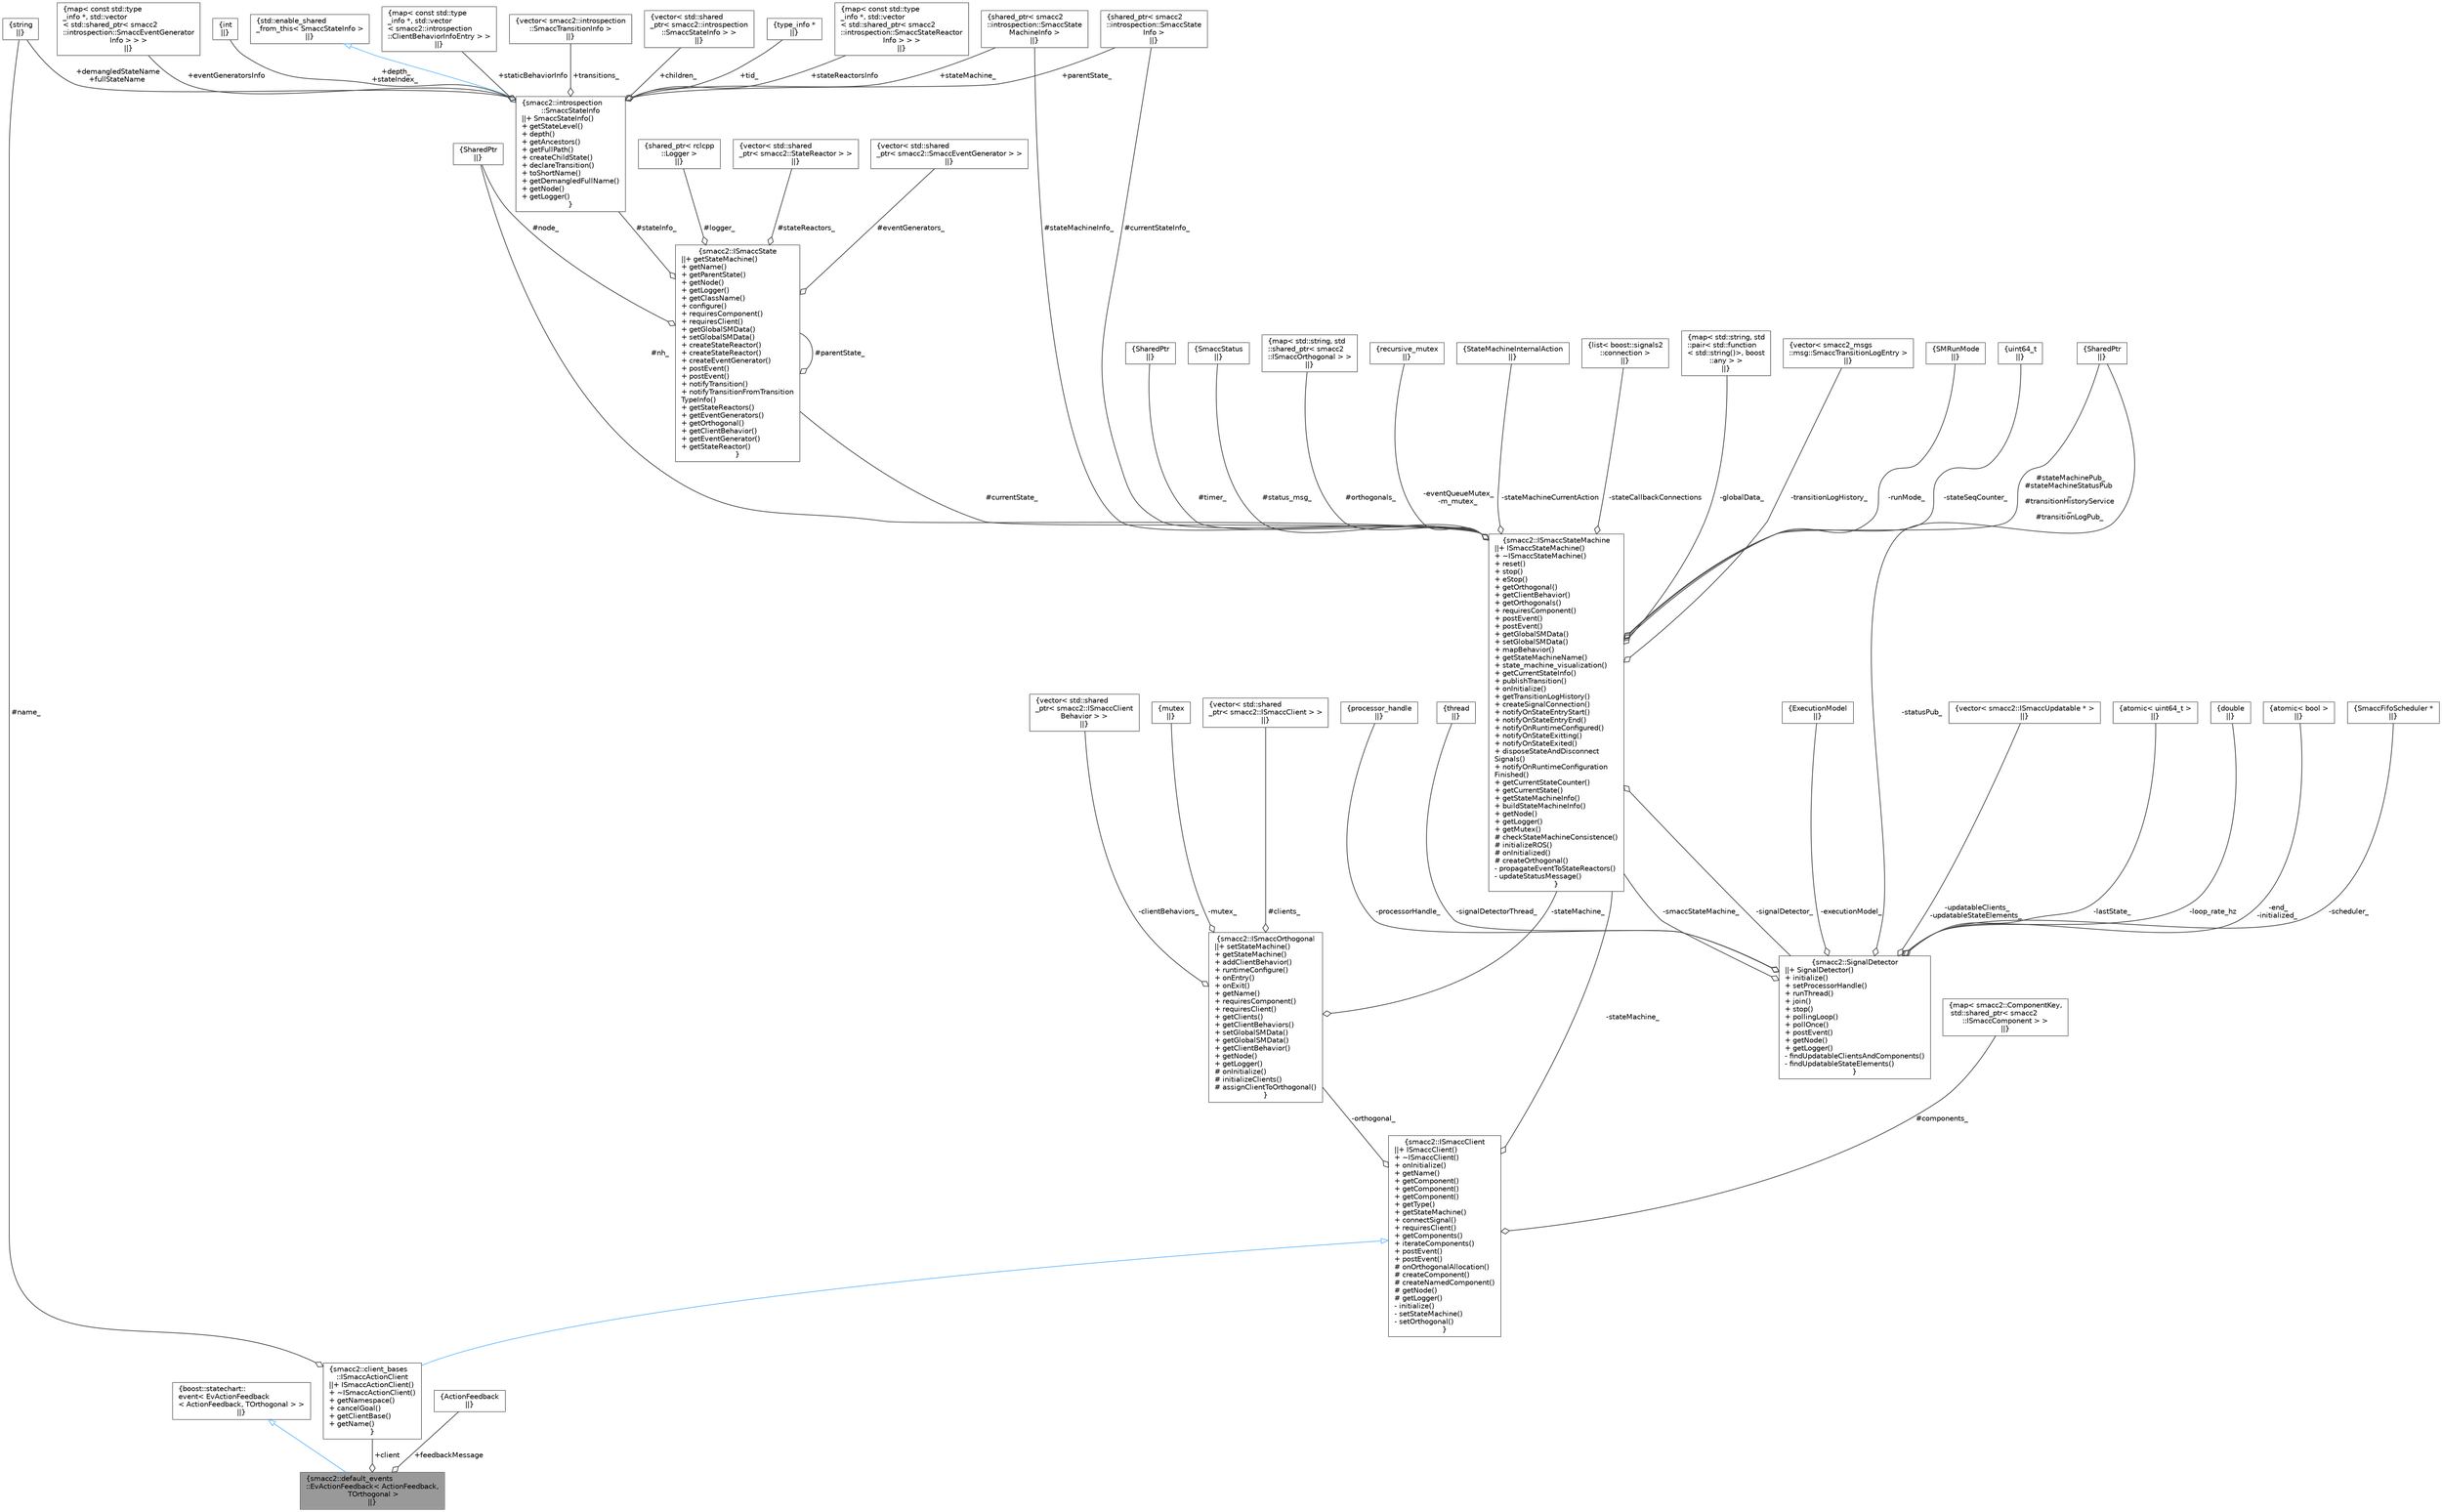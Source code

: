 digraph "smacc2::default_events::EvActionFeedback&lt; ActionFeedback, TOrthogonal &gt;"
{
 // LATEX_PDF_SIZE
  bgcolor="transparent";
  edge [fontname=Helvetica,fontsize=10,labelfontname=Helvetica,labelfontsize=10];
  node [fontname=Helvetica,fontsize=10,shape=box,height=0.2,width=0.4];
  Node1 [label="{smacc2::default_events\l::EvActionFeedback\< ActionFeedback,\l TOrthogonal \>\n||}",height=0.2,width=0.4,color="gray40", fillcolor="grey60", style="filled", fontcolor="black",tooltip=" "];
  Node2 -> Node1 [dir="back",color="steelblue1",style="solid",arrowtail="onormal"];
  Node2 [label="{boost::statechart::\levent\< EvActionFeedback\l\< ActionFeedback, TOrthogonal \> \>\n||}",height=0.2,width=0.4,color="gray40", fillcolor="white", style="filled",URL="$classboost_1_1statechart_1_1event.html",tooltip=" "];
  Node3 -> Node1 [color="grey25",style="solid",label=" +client" ,arrowhead="odiamond"];
  Node3 [label="{smacc2::client_bases\l::ISmaccActionClient\n||+ ISmaccActionClient()\l+ ~ISmaccActionClient()\l+ getNamespace()\l+ cancelGoal()\l+ getClientBase()\l+ getName()\l}",height=0.2,width=0.4,color="gray40", fillcolor="white", style="filled",URL="$classsmacc2_1_1client__bases_1_1ISmaccActionClient.html",tooltip=" "];
  Node4 -> Node3 [dir="back",color="steelblue1",style="solid",arrowtail="onormal"];
  Node4 [label="{smacc2::ISmaccClient\n||+ ISmaccClient()\l+ ~ISmaccClient()\l+ onInitialize()\l+ getName()\l+ getComponent()\l+ getComponent()\l+ getComponent()\l+ getType()\l+ getStateMachine()\l+ connectSignal()\l+ requiresClient()\l+ getComponents()\l+ iterateComponents()\l+ postEvent()\l+ postEvent()\l# onOrthogonalAllocation()\l# createComponent()\l# createNamedComponent()\l# getNode()\l# getLogger()\l- initialize()\l- setStateMachine()\l- setOrthogonal()\l}",height=0.2,width=0.4,color="gray40", fillcolor="white", style="filled",URL="$classsmacc2_1_1ISmaccClient.html",tooltip=" "];
  Node5 -> Node4 [color="grey25",style="solid",label=" #components_" ,arrowhead="odiamond"];
  Node5 [label="{map\< smacc2::ComponentKey,\l std::shared_ptr\< smacc2\l::ISmaccComponent \> \>\n||}",height=0.2,width=0.4,color="gray40", fillcolor="white", style="filled",tooltip=" "];
  Node6 -> Node4 [color="grey25",style="solid",label=" -stateMachine_" ,arrowhead="odiamond"];
  Node6 [label="{smacc2::ISmaccStateMachine\n||+ ISmaccStateMachine()\l+ ~ISmaccStateMachine()\l+ reset()\l+ stop()\l+ eStop()\l+ getOrthogonal()\l+ getClientBehavior()\l+ getOrthogonals()\l+ requiresComponent()\l+ postEvent()\l+ postEvent()\l+ getGlobalSMData()\l+ setGlobalSMData()\l+ mapBehavior()\l+ getStateMachineName()\l+ state_machine_visualization()\l+ getCurrentStateInfo()\l+ publishTransition()\l+ onInitialize()\l+ getTransitionLogHistory()\l+ createSignalConnection()\l+ notifyOnStateEntryStart()\l+ notifyOnStateEntryEnd()\l+ notifyOnRuntimeConfigured()\l+ notifyOnStateExitting()\l+ notifyOnStateExited()\l+ disposeStateAndDisconnect\lSignals()\l+ notifyOnRuntimeConfiguration\lFinished()\l+ getCurrentStateCounter()\l+ getCurrentState()\l+ getStateMachineInfo()\l+ buildStateMachineInfo()\l+ getNode()\l+ getLogger()\l+ getMutex()\l# checkStateMachineConsistence()\l# initializeROS()\l# onInitialized()\l# createOrthogonal()\l- propagateEventToStateReactors()\l- updateStatusMessage()\l}",height=0.2,width=0.4,color="gray40", fillcolor="white", style="filled",URL="$classsmacc2_1_1ISmaccStateMachine.html",tooltip=" "];
  Node7 -> Node6 [color="grey25",style="solid",label=" #nh_" ,arrowhead="odiamond"];
  Node7 [label="{SharedPtr\n||}",height=0.2,width=0.4,color="gray40", fillcolor="white", style="filled",tooltip=" "];
  Node8 -> Node6 [color="grey25",style="solid",label=" #timer_" ,arrowhead="odiamond"];
  Node8 [label="{SharedPtr\n||}",height=0.2,width=0.4,color="gray40", fillcolor="white", style="filled",tooltip=" "];
  Node9 -> Node6 [color="grey25",style="solid",label=" #stateMachinePub_\n#stateMachineStatusPub\l_\n#transitionHistoryService\l_\n#transitionLogPub_" ,arrowhead="odiamond"];
  Node9 [label="{SharedPtr\n||}",height=0.2,width=0.4,color="gray40", fillcolor="white", style="filled",tooltip=" "];
  Node10 -> Node6 [color="grey25",style="solid",label=" #currentState_" ,arrowhead="odiamond"];
  Node10 [label="{smacc2::ISmaccState\n||+ getStateMachine()\l+ getName()\l+ getParentState()\l+ getNode()\l+ getLogger()\l+ getClassName()\l+ configure()\l+ requiresComponent()\l+ requiresClient()\l+ getGlobalSMData()\l+ setGlobalSMData()\l+ createStateReactor()\l+ createStateReactor()\l+ createEventGenerator()\l+ postEvent()\l+ postEvent()\l+ notifyTransition()\l+ notifyTransitionFromTransition\lTypeInfo()\l+ getStateReactors()\l+ getEventGenerators()\l+ getOrthogonal()\l+ getClientBehavior()\l+ getEventGenerator()\l+ getStateReactor()\l}",height=0.2,width=0.4,color="gray40", fillcolor="white", style="filled",URL="$classsmacc2_1_1ISmaccState.html",tooltip=" "];
  Node7 -> Node10 [color="grey25",style="solid",label=" #node_" ,arrowhead="odiamond"];
  Node11 -> Node10 [color="grey25",style="solid",label=" #logger_" ,arrowhead="odiamond"];
  Node11 [label="{shared_ptr\< rclcpp\l::Logger \>\n||}",height=0.2,width=0.4,color="gray40", fillcolor="white", style="filled",tooltip=" "];
  Node12 -> Node10 [color="grey25",style="solid",label=" #stateReactors_" ,arrowhead="odiamond"];
  Node12 [label="{vector\< std::shared\l_ptr\< smacc2::StateReactor \> \>\n||}",height=0.2,width=0.4,color="gray40", fillcolor="white", style="filled",tooltip=" "];
  Node13 -> Node10 [color="grey25",style="solid",label=" #eventGenerators_" ,arrowhead="odiamond"];
  Node13 [label="{vector\< std::shared\l_ptr\< smacc2::SmaccEventGenerator \> \>\n||}",height=0.2,width=0.4,color="gray40", fillcolor="white", style="filled",tooltip=" "];
  Node10 -> Node10 [color="grey25",style="solid",label=" #parentState_" ,arrowhead="odiamond"];
  Node14 -> Node10 [color="grey25",style="solid",label=" #stateInfo_" ,arrowhead="odiamond"];
  Node14 [label="{smacc2::introspection\l::SmaccStateInfo\n||+ SmaccStateInfo()\l+ getStateLevel()\l+ depth()\l+ getAncestors()\l+ getFullPath()\l+ createChildState()\l+ declareTransition()\l+ toShortName()\l+ getDemangledFullName()\l+ getNode()\l+ getLogger()\l}",height=0.2,width=0.4,color="gray40", fillcolor="white", style="filled",URL="$classsmacc2_1_1introspection_1_1SmaccStateInfo.html",tooltip=" "];
  Node15 -> Node14 [dir="back",color="steelblue1",style="solid",arrowtail="onormal"];
  Node15 [label="{std::enable_shared\l_from_this\< SmaccStateInfo \>\n||}",height=0.2,width=0.4,color="gray40", fillcolor="white", style="filled",tooltip=" "];
  Node16 -> Node14 [color="grey25",style="solid",label=" +staticBehaviorInfo" ,arrowhead="odiamond"];
  Node16 [label="{map\< const std::type\l_info *, std::vector\l\< smacc2::introspection\l::ClientBehaviorInfoEntry \> \>\n||}",height=0.2,width=0.4,color="gray40", fillcolor="white", style="filled",tooltip=" "];
  Node17 -> Node14 [color="grey25",style="solid",label=" +stateReactorsInfo" ,arrowhead="odiamond"];
  Node17 [label="{map\< const std::type\l_info *, std::vector\l\< std::shared_ptr\< smacc2\l::introspection::SmaccStateReactor\lInfo \> \> \>\n||}",height=0.2,width=0.4,color="gray40", fillcolor="white", style="filled",tooltip=" "];
  Node18 -> Node14 [color="grey25",style="solid",label=" +eventGeneratorsInfo" ,arrowhead="odiamond"];
  Node18 [label="{map\< const std::type\l_info *, std::vector\l\< std::shared_ptr\< smacc2\l::introspection::SmaccEventGenerator\lInfo \> \> \>\n||}",height=0.2,width=0.4,color="gray40", fillcolor="white", style="filled",tooltip=" "];
  Node19 -> Node14 [color="grey25",style="solid",label=" +depth_\n+stateIndex_" ,arrowhead="odiamond"];
  Node19 [label="{int\n||}",height=0.2,width=0.4,color="gray40", fillcolor="white", style="filled",tooltip=" "];
  Node20 -> Node14 [color="grey25",style="solid",label=" +demangledStateName\n+fullStateName" ,arrowhead="odiamond"];
  Node20 [label="{string\n||}",height=0.2,width=0.4,color="gray40", fillcolor="white", style="filled",tooltip=" "];
  Node21 -> Node14 [color="grey25",style="solid",label=" +stateMachine_" ,arrowhead="odiamond"];
  Node21 [label="{shared_ptr\< smacc2\l::introspection::SmaccState\lMachineInfo \>\n||}",height=0.2,width=0.4,color="gray40", fillcolor="white", style="filled",tooltip=" "];
  Node22 -> Node14 [color="grey25",style="solid",label=" +parentState_" ,arrowhead="odiamond"];
  Node22 [label="{shared_ptr\< smacc2\l::introspection::SmaccState\lInfo \>\n||}",height=0.2,width=0.4,color="gray40", fillcolor="white", style="filled",tooltip=" "];
  Node23 -> Node14 [color="grey25",style="solid",label=" +transitions_" ,arrowhead="odiamond"];
  Node23 [label="{vector\< smacc2::introspection\l::SmaccTransitionInfo \>\n||}",height=0.2,width=0.4,color="gray40", fillcolor="white", style="filled",tooltip=" "];
  Node24 -> Node14 [color="grey25",style="solid",label=" +children_" ,arrowhead="odiamond"];
  Node24 [label="{vector\< std::shared\l_ptr\< smacc2::introspection\l::SmaccStateInfo \> \>\n||}",height=0.2,width=0.4,color="gray40", fillcolor="white", style="filled",tooltip=" "];
  Node25 -> Node14 [color="grey25",style="solid",label=" +tid_" ,arrowhead="odiamond"];
  Node25 [label="{type_info *\n||}",height=0.2,width=0.4,color="gray40", fillcolor="white", style="filled",tooltip=" "];
  Node22 -> Node6 [color="grey25",style="solid",label=" #currentStateInfo_" ,arrowhead="odiamond"];
  Node26 -> Node6 [color="grey25",style="solid",label=" #status_msg_" ,arrowhead="odiamond"];
  Node26 [label="{SmaccStatus\n||}",height=0.2,width=0.4,color="gray40", fillcolor="white", style="filled",tooltip=" "];
  Node27 -> Node6 [color="grey25",style="solid",label=" #orthogonals_" ,arrowhead="odiamond"];
  Node27 [label="{map\< std::string, std\l::shared_ptr\< smacc2\l::ISmaccOrthogonal \> \>\n||}",height=0.2,width=0.4,color="gray40", fillcolor="white", style="filled",tooltip=" "];
  Node21 -> Node6 [color="grey25",style="solid",label=" #stateMachineInfo_" ,arrowhead="odiamond"];
  Node28 -> Node6 [color="grey25",style="solid",label=" -eventQueueMutex_\n-m_mutex_" ,arrowhead="odiamond"];
  Node28 [label="{recursive_mutex\n||}",height=0.2,width=0.4,color="gray40", fillcolor="white", style="filled",tooltip=" "];
  Node29 -> Node6 [color="grey25",style="solid",label=" -stateMachineCurrentAction" ,arrowhead="odiamond"];
  Node29 [label="{StateMachineInternalAction\n||}",height=0.2,width=0.4,color="gray40", fillcolor="white", style="filled",tooltip=" "];
  Node30 -> Node6 [color="grey25",style="solid",label=" -stateCallbackConnections" ,arrowhead="odiamond"];
  Node30 [label="{list\< boost::signals2\l::connection \>\n||}",height=0.2,width=0.4,color="gray40", fillcolor="white", style="filled",tooltip=" "];
  Node31 -> Node6 [color="grey25",style="solid",label=" -globalData_" ,arrowhead="odiamond"];
  Node31 [label="{map\< std::string, std\l::pair\< std::function\l\< std::string()\>, boost\l::any \> \>\n||}",height=0.2,width=0.4,color="gray40", fillcolor="white", style="filled",tooltip=" "];
  Node32 -> Node6 [color="grey25",style="solid",label=" -transitionLogHistory_" ,arrowhead="odiamond"];
  Node32 [label="{vector\< smacc2_msgs\l::msg::SmaccTransitionLogEntry \>\n||}",height=0.2,width=0.4,color="gray40", fillcolor="white", style="filled",tooltip=" "];
  Node33 -> Node6 [color="grey25",style="solid",label=" -runMode_" ,arrowhead="odiamond"];
  Node33 [label="{SMRunMode\n||}",height=0.2,width=0.4,color="gray40", fillcolor="white", style="filled",tooltip=" "];
  Node34 -> Node6 [color="grey25",style="solid",label=" -signalDetector_" ,arrowhead="odiamond"];
  Node34 [label="{smacc2::SignalDetector\n||+ SignalDetector()\l+ initialize()\l+ setProcessorHandle()\l+ runThread()\l+ join()\l+ stop()\l+ pollingLoop()\l+ pollOnce()\l+ postEvent()\l+ getNode()\l+ getLogger()\l- findUpdatableClientsAndComponents()\l- findUpdatableStateElements()\l}",height=0.2,width=0.4,color="gray40", fillcolor="white", style="filled",URL="$classsmacc2_1_1SignalDetector.html",tooltip=" "];
  Node6 -> Node34 [color="grey25",style="solid",label=" -smaccStateMachine_" ,arrowhead="odiamond"];
  Node35 -> Node34 [color="grey25",style="solid",label=" -updatableClients_\n-updatableStateElements_" ,arrowhead="odiamond"];
  Node35 [label="{vector\< smacc2::ISmaccUpdatable * \>\n||}",height=0.2,width=0.4,color="gray40", fillcolor="white", style="filled",tooltip=" "];
  Node36 -> Node34 [color="grey25",style="solid",label=" -lastState_" ,arrowhead="odiamond"];
  Node36 [label="{atomic\< uint64_t \>\n||}",height=0.2,width=0.4,color="gray40", fillcolor="white", style="filled",tooltip=" "];
  Node37 -> Node34 [color="grey25",style="solid",label=" -loop_rate_hz" ,arrowhead="odiamond"];
  Node37 [label="{double\n||}",height=0.2,width=0.4,color="gray40", fillcolor="white", style="filled",tooltip=" "];
  Node38 -> Node34 [color="grey25",style="solid",label=" -end_\n-initialized_" ,arrowhead="odiamond"];
  Node38 [label="{atomic\< bool \>\n||}",height=0.2,width=0.4,color="gray40", fillcolor="white", style="filled",tooltip=" "];
  Node9 -> Node34 [color="grey25",style="solid",label=" -statusPub_" ,arrowhead="odiamond"];
  Node39 -> Node34 [color="grey25",style="solid",label=" -scheduler_" ,arrowhead="odiamond"];
  Node39 [label="{SmaccFifoScheduler *\n||}",height=0.2,width=0.4,color="gray40", fillcolor="white", style="filled",tooltip=" "];
  Node40 -> Node34 [color="grey25",style="solid",label=" -processorHandle_" ,arrowhead="odiamond"];
  Node40 [label="{processor_handle\n||}",height=0.2,width=0.4,color="gray40", fillcolor="white", style="filled",tooltip=" "];
  Node41 -> Node34 [color="grey25",style="solid",label=" -signalDetectorThread_" ,arrowhead="odiamond"];
  Node41 [label="{thread\n||}",height=0.2,width=0.4,color="gray40", fillcolor="white", style="filled",tooltip=" "];
  Node42 -> Node34 [color="grey25",style="solid",label=" -executionModel_" ,arrowhead="odiamond"];
  Node42 [label="{ExecutionModel\n||}",height=0.2,width=0.4,color="gray40", fillcolor="white", style="filled",tooltip=" "];
  Node43 -> Node6 [color="grey25",style="solid",label=" -stateSeqCounter_" ,arrowhead="odiamond"];
  Node43 [label="{uint64_t\n||}",height=0.2,width=0.4,color="gray40", fillcolor="white", style="filled",tooltip=" "];
  Node44 -> Node4 [color="grey25",style="solid",label=" -orthogonal_" ,arrowhead="odiamond"];
  Node44 [label="{smacc2::ISmaccOrthogonal\n||+ setStateMachine()\l+ getStateMachine()\l+ addClientBehavior()\l+ runtimeConfigure()\l+ onEntry()\l+ onExit()\l+ getName()\l+ requiresComponent()\l+ requiresClient()\l+ getClients()\l+ getClientBehaviors()\l+ setGlobalSMData()\l+ getGlobalSMData()\l+ getClientBehavior()\l+ getNode()\l+ getLogger()\l# onInitialize()\l# initializeClients()\l# assignClientToOrthogonal()\l}",height=0.2,width=0.4,color="gray40", fillcolor="white", style="filled",URL="$classsmacc2_1_1ISmaccOrthogonal.html",tooltip=" "];
  Node45 -> Node44 [color="grey25",style="solid",label=" #clients_" ,arrowhead="odiamond"];
  Node45 [label="{vector\< std::shared\l_ptr\< smacc2::ISmaccClient \> \>\n||}",height=0.2,width=0.4,color="gray40", fillcolor="white", style="filled",tooltip=" "];
  Node6 -> Node44 [color="grey25",style="solid",label=" -stateMachine_" ,arrowhead="odiamond"];
  Node46 -> Node44 [color="grey25",style="solid",label=" -clientBehaviors_" ,arrowhead="odiamond"];
  Node46 [label="{vector\< std::shared\l_ptr\< smacc2::ISmaccClient\lBehavior \> \>\n||}",height=0.2,width=0.4,color="gray40", fillcolor="white", style="filled",tooltip=" "];
  Node47 -> Node44 [color="grey25",style="solid",label=" -mutex_" ,arrowhead="odiamond"];
  Node47 [label="{mutex\n||}",height=0.2,width=0.4,color="gray40", fillcolor="white", style="filled",tooltip=" "];
  Node20 -> Node3 [color="grey25",style="solid",label=" #name_" ,arrowhead="odiamond"];
  Node48 -> Node1 [color="grey25",style="solid",label=" +feedbackMessage" ,arrowhead="odiamond"];
  Node48 [label="{ActionFeedback\n||}",height=0.2,width=0.4,color="gray40", fillcolor="white", style="filled",tooltip=" "];
}
